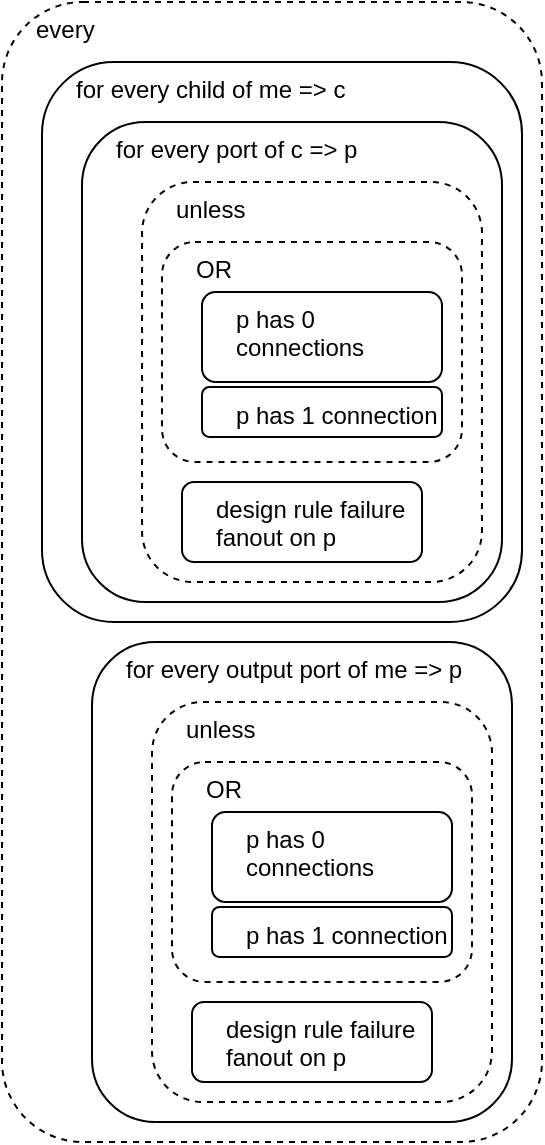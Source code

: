 <mxfile version="14.6.13" type="device"><diagram id="ZGM2w53OQUfGNRhOE5ze" name="Page-1"><mxGraphModel dx="1106" dy="806" grid="1" gridSize="10" guides="1" tooltips="1" connect="1" arrows="1" fold="1" page="1" pageScale="1" pageWidth="1100" pageHeight="850" math="0" shadow="0"><root><mxCell id="0"/><mxCell id="1" parent="0"/><mxCell id="dECJ15n8Ux5-W1VW7KKe-4" value="every" style="rounded=1;whiteSpace=wrap;html=1;verticalAlign=top;spacingLeft=15;dashed=1;align=left;" vertex="1" parent="1"><mxGeometry x="420" y="50" width="270" height="570" as="geometry"/></mxCell><mxCell id="dECJ15n8Ux5-W1VW7KKe-1" value="for every child of me =&amp;gt; c" style="rounded=1;whiteSpace=wrap;html=1;verticalAlign=top;spacingLeft=15;align=left;" vertex="1" parent="1"><mxGeometry x="440" y="80" width="240" height="280" as="geometry"/></mxCell><mxCell id="dECJ15n8Ux5-W1VW7KKe-3" value="for every port of c =&amp;gt; p" style="rounded=1;whiteSpace=wrap;html=1;verticalAlign=top;spacingLeft=15;align=left;" vertex="1" parent="1"><mxGeometry x="460" y="110" width="210" height="240" as="geometry"/></mxCell><mxCell id="dECJ15n8Ux5-W1VW7KKe-6" value="unless" style="rounded=1;whiteSpace=wrap;html=1;verticalAlign=top;spacingLeft=15;dashed=1;align=left;" vertex="1" parent="1"><mxGeometry x="490" y="140" width="170" height="200" as="geometry"/></mxCell><mxCell id="dECJ15n8Ux5-W1VW7KKe-5" value="design rule failure&amp;nbsp;&lt;br&gt;fanout on p" style="rounded=1;whiteSpace=wrap;html=1;verticalAlign=top;spacingLeft=15;align=left;" vertex="1" parent="1"><mxGeometry x="510" y="290" width="120" height="40" as="geometry"/></mxCell><mxCell id="dECJ15n8Ux5-W1VW7KKe-7" value="OR" style="rounded=1;whiteSpace=wrap;html=1;verticalAlign=top;spacingLeft=15;dashed=1;align=left;" vertex="1" parent="1"><mxGeometry x="500" y="170" width="150" height="110" as="geometry"/></mxCell><mxCell id="dECJ15n8Ux5-W1VW7KKe-8" value="p has 0 connections" style="rounded=1;whiteSpace=wrap;html=1;verticalAlign=top;spacingLeft=15;align=left;" vertex="1" parent="1"><mxGeometry x="520" y="195" width="120" height="45" as="geometry"/></mxCell><mxCell id="dECJ15n8Ux5-W1VW7KKe-9" value="p has 1 connection" style="rounded=1;whiteSpace=wrap;html=1;verticalAlign=top;spacingLeft=15;align=left;" vertex="1" parent="1"><mxGeometry x="520" y="242.5" width="120" height="25" as="geometry"/></mxCell><mxCell id="dECJ15n8Ux5-W1VW7KKe-18" value="for every output port of me =&amp;gt; p" style="rounded=1;whiteSpace=wrap;html=1;verticalAlign=top;spacingLeft=15;align=left;" vertex="1" parent="1"><mxGeometry x="465" y="370" width="210" height="240" as="geometry"/></mxCell><mxCell id="dECJ15n8Ux5-W1VW7KKe-19" value="unless" style="rounded=1;whiteSpace=wrap;html=1;verticalAlign=top;spacingLeft=15;dashed=1;align=left;" vertex="1" parent="1"><mxGeometry x="495" y="400" width="170" height="200" as="geometry"/></mxCell><mxCell id="dECJ15n8Ux5-W1VW7KKe-20" value="design rule failure&amp;nbsp;&lt;br&gt;fanout on p" style="rounded=1;whiteSpace=wrap;html=1;verticalAlign=top;spacingLeft=15;align=left;" vertex="1" parent="1"><mxGeometry x="515" y="550" width="120" height="40" as="geometry"/></mxCell><mxCell id="dECJ15n8Ux5-W1VW7KKe-21" value="OR" style="rounded=1;whiteSpace=wrap;html=1;verticalAlign=top;spacingLeft=15;dashed=1;align=left;" vertex="1" parent="1"><mxGeometry x="505" y="430" width="150" height="110" as="geometry"/></mxCell><mxCell id="dECJ15n8Ux5-W1VW7KKe-22" value="p has 0 connections" style="rounded=1;whiteSpace=wrap;html=1;verticalAlign=top;spacingLeft=15;align=left;" vertex="1" parent="1"><mxGeometry x="525" y="455" width="120" height="45" as="geometry"/></mxCell><mxCell id="dECJ15n8Ux5-W1VW7KKe-23" value="p has 1 connection" style="rounded=1;whiteSpace=wrap;html=1;verticalAlign=top;spacingLeft=15;align=left;" vertex="1" parent="1"><mxGeometry x="525" y="502.5" width="120" height="25" as="geometry"/></mxCell></root></mxGraphModel></diagram></mxfile>